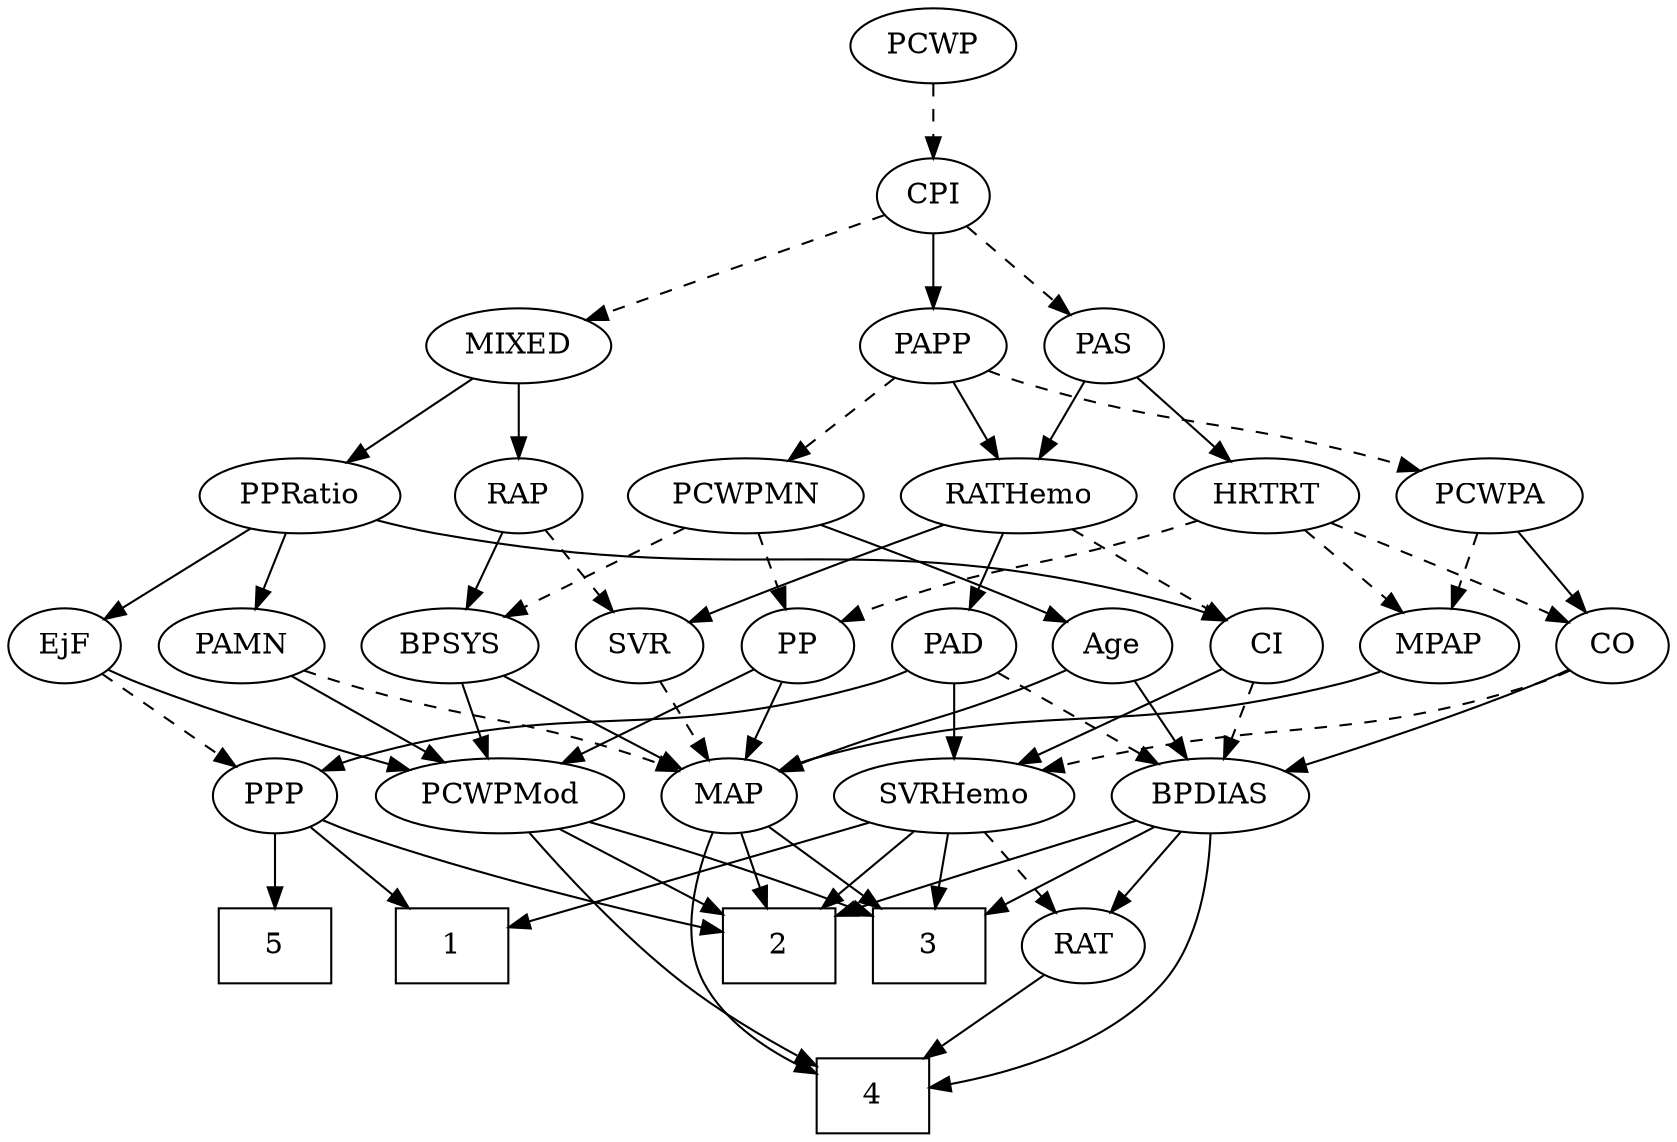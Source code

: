 strict digraph {
	graph [bb="0,0,763.54,540"];
	node [label="\N"];
	1	[height=0.5,
		pos="123.6,90",
		shape=box,
		width=0.75];
	2	[height=0.5,
		pos="267.6,90",
		shape=box,
		width=0.75];
	3	[height=0.5,
		pos="377.6,90",
		shape=box,
		width=0.75];
	4	[height=0.5,
		pos="377.6,18",
		shape=box,
		width=0.75];
	5	[height=0.5,
		pos="51.597,90",
		shape=box,
		width=0.75];
	Age	[height=0.5,
		pos="318.6,234",
		width=0.75];
	BPDIAS	[height=0.5,
		pos="267.6,162",
		width=1.1735];
	Age -> BPDIAS	[pos="e,279.59,179.47 307.28,217.46 300.92,208.74 292.85,197.65 285.64,187.76",
		style=solid];
	MAP	[height=0.5,
		pos="480.6,162",
		width=0.84854];
	Age -> MAP	[pos="e,456.49,173.27 339.85,222.77 344.68,220.5 349.8,218.14 354.6,216 392.45,199.15 402.42,196.1 440.6,180 442.77,179.08 445,178.14 \
447.26,177.19",
		style=solid];
	EjF	[height=0.5,
		pos="174.6,234",
		width=0.75];
	PCWPMod	[height=0.5,
		pos="379.6,162",
		width=1.4443];
	EjF -> PCWPMod	[pos="e,341.19,174.37 195.71,222.44 200.54,220.19 205.7,217.91 210.6,216 232.74,207.35 289.77,189.82 331.48,177.29",
		style=solid];
	PPP	[height=0.5,
		pos="62.597,162",
		width=0.75];
	EjF -> PPP	[pos="e,81.69,174.93 155.6,221.13 137.66,209.91 110.55,192.97 90.218,180.26",
		style=dashed];
	RAP	[height=0.5,
		pos="651.6,306",
		width=0.77632];
	BPSYS	[height=0.5,
		pos="651.6,234",
		width=1.0471];
	RAP -> BPSYS	[pos="e,651.6,252.1 651.6,287.7 651.6,279.98 651.6,270.71 651.6,262.11",
		style=solid];
	SVR	[height=0.5,
		pos="735.6,234",
		width=0.77632];
	RAP -> SVR	[pos="e,719.04,248.8 668.19,291.17 680.5,280.91 697.48,266.77 711.31,255.24",
		style=dashed];
	MIXED	[height=0.5,
		pos="484.6,378",
		width=1.1193];
	MIXED -> RAP	[pos="e,628.77,316.57 512.93,365.13 542.4,352.77 588.47,333.46 619.33,320.52",
		style=solid];
	PPRatio	[height=0.5,
		pos="209.6,306",
		width=1.1013];
	MIXED -> PPRatio	[pos="e,239.09,318.18 454.48,365.84 448.28,363.74 441.76,361.69 435.6,360 357.74,338.72 335.39,345.53 257.6,324 254.67,323.19 251.66,322.29 \
248.64,321.34",
		style=solid];
	MPAP	[height=0.5,
		pos="560.6,234",
		width=0.97491];
	MPAP -> MAP	[pos="e,496.99,177.35 543.63,218.15 532.34,208.28 517.34,195.15 504.81,184.19",
		style=solid];
	BPSYS -> PCWPMod	[pos="e,418.23,174.12 622.96,221.97 616.94,219.84 610.6,217.74 604.6,216 532.91,195.26 513.01,198.02 440.6,180 436.52,178.98 432.29,177.89 \
428.06,176.77",
		style=solid];
	BPSYS -> MAP	[pos="e,505.11,173.04 623.74,221.6 593.9,209.38 546.51,189.98 514.51,176.88",
		style=solid];
	PAD	[height=0.5,
		pos="28.597,234",
		width=0.79437];
	SVRHemo	[height=0.5,
		pos="157.6,162",
		width=1.3902];
	PAD -> SVRHemo	[pos="e,131.23,177.31 49.611,221.6 69.275,210.93 99.034,194.78 122.34,182.13",
		style=solid];
	PAD -> BPDIAS	[pos="e,235.9,174.04 50.827,222.23 55.936,219.99 61.398,217.77 66.597,216 131.5,193.91 150.68,198.86 216.6,180 219.74,179.1 222.97,178.13 \
226.22,177.12",
		style=dashed];
	PAD -> PPP	[pos="e,54.598,179.47 36.655,216.41 40.678,208.13 45.634,197.92 50.133,188.66",
		style=solid];
	CO	[height=0.5,
		pos="246.6,234",
		width=0.75];
	CO -> SVRHemo	[pos="e,177.37,178.55 229.86,219.83 217.4,210.03 200.1,196.43 185.56,184.99",
		style=dashed];
	CO -> BPDIAS	[pos="e,262.41,180.28 251.68,216.05 254.02,208.26 256.85,198.82 259.47,190.08",
		style=solid];
	PAS	[height=0.5,
		pos="306.6,378",
		width=0.75];
	RATHemo	[height=0.5,
		pos="102.6,306",
		width=1.3721];
	PAS -> RATHemo	[pos="e,137.27,318.9 283.2,368.97 250.06,357.6 188.84,336.59 146.95,322.22",
		style=solid];
	HRTRT	[height=0.5,
		pos="306.6,306",
		width=1.1013];
	PAS -> HRTRT	[pos="e,306.6,324.1 306.6,359.7 306.6,351.98 306.6,342.71 306.6,334.11",
		style=solid];
	PAMN	[height=0.5,
		pos="399.6,234",
		width=1.011];
	PAMN -> PCWPMod	[pos="e,384.53,180.28 394.76,216.05 392.53,208.26 389.83,198.82 387.33,190.08",
		style=solid];
	PAMN -> MAP	[pos="e,464.16,177.21 417.17,217.81 428.62,207.92 443.72,194.87 456.31,183.99",
		style=dashed];
	RATHemo -> PAD	[pos="e,44.155,249.72 85.434,288.76 75.402,279.27 62.608,267.17 51.699,256.85",
		style=solid];
	RATHemo -> SVR	[pos="e,714.56,246.26 137.89,293.33 145.32,291.25 153.16,289.32 160.6,288 396.54,246.05 466.33,311 698.6,252 700.77,251.45 702.97,250.77 \
705.16,250.01",
		style=solid];
	CI	[height=0.5,
		pos="102.6,234",
		width=0.75];
	RATHemo -> CI	[pos="e,102.6,252.1 102.6,287.7 102.6,279.98 102.6,270.71 102.6,262.11",
		style=dashed];
	CPI	[height=0.5,
		pos="394.6,450",
		width=0.75];
	CPI -> MIXED	[pos="e,465.25,394.05 411.53,435.83 424.41,425.81 442.42,411.81 457.33,400.21",
		style=dashed];
	CPI -> PAS	[pos="e,323.21,392.22 377.63,435.5 364.52,425.08 346.18,410.49 331.42,398.75",
		style=dashed];
	PAPP	[height=0.5,
		pos="394.6,378",
		width=0.88464];
	CPI -> PAPP	[pos="e,394.6,396.1 394.6,431.7 394.6,423.98 394.6,414.71 394.6,406.11",
		style=solid];
	RAT	[height=0.5,
		pos="195.6,90",
		width=0.75827];
	RAT -> 4	[pos="e,350.4,28.026 216.77,78.601 221.61,76.339 226.75,74.02 231.6,72 268.27,56.722 311.1,41.473 340.84,31.282",
		style=solid];
	SVR -> MAP	[pos="e,509.32,168.15 713.97,222.22 708.99,219.98 703.67,217.76 698.6,216 637.29,194.69 563.43,178.66 519.33,170.07",
		style=dashed];
	PCWPMod -> 2	[pos="e,294.73,107.96 355.57,145.98 340.35,136.47 320.4,124 303.35,113.34",
		style=solid];
	PCWPMod -> 3	[pos="e,378.09,108.1 379.1,143.7 378.88,135.98 378.62,126.71 378.37,118.11",
		style=solid];
	PCWPMod -> 4	[pos="e,393.21,36.226 393.64,144.57 401.16,134.68 409.66,121.43 413.6,108 418.1,92.646 418.3,87.293 413.6,72 410.59,62.215 405.09,52.616 \
399.28,44.334",
		style=solid];
	PCWPA	[height=0.5,
		pos="405.6,306",
		width=1.1555];
	PCWPA -> MPAP	[pos="e,535.18,246.48 433.31,292.49 459.17,280.81 497.86,263.33 525.79,250.72",
		style=dashed];
	PCWPA -> CO	[pos="e,267.86,245.19 376.65,292.86 351.64,282.29 314.6,266.45 282.6,252 280.8,251.19 278.96,250.35 277.1,249.49",
		style=solid];
	PCWPMN	[height=0.5,
		pos="515.6,306",
		width=1.3902];
	PCWPMN -> Age	[pos="e,339.73,245.51 478.04,294.07 445.11,284.15 396.14,268.57 354.6,252 352.77,251.27 350.9,250.49 349.02,249.69",
		style=solid];
	PCWPMN -> BPSYS	[pos="e,626.86,247.73 543.12,290.83 564.68,279.74 594.77,264.25 617.79,252.4",
		style=dashed];
	PP	[height=0.5,
		pos="480.6,234",
		width=0.75];
	PCWPMN -> PP	[pos="e,488.75,251.31 507.12,288.05 502.98,279.77 497.91,269.62 493.31,260.42",
		style=dashed];
	SVRHemo -> 1	[pos="e,131.99,108.28 149.37,144.05 145.5,136.09 140.8,126.41 136.47,117.51",
		style=solid];
	SVRHemo -> 2	[pos="e,240.55,108.21 181.2,145.98 195.9,136.63 215.1,124.41 231.67,113.87",
		style=solid];
	SVRHemo -> 3	[pos="e,350.59,99.593 193.93,149.44 234.63,136.49 300.23,115.62 341.03,102.63",
		style=solid];
	SVRHemo -> RAT	[pos="e,186.75,107.31 166.8,144.05 171.34,135.68 176.92,125.4 181.95,116.13",
		style=dashed];
	BPDIAS -> 2	[pos="e,267.6,108.1 267.6,143.7 267.6,135.98 267.6,126.71 267.6,118.11",
		style=solid];
	BPDIAS -> 3	[pos="e,350.83,108.03 290.12,146.67 305.11,137.13 325.11,124.4 342.2,113.52",
		style=solid];
	BPDIAS -> 4	[pos="e,364.1,36.425 280.22,144.71 299.22,120.18 335.35,73.534 357.86,44.478",
		style=solid];
	BPDIAS -> RAT	[pos="e,210.4,105.39 251.26,145.12 241.38,135.51 228.64,123.13 217.85,112.63",
		style=solid];
	MAP -> 2	[pos="e,294.86,98.397 457.07,150.52 451.7,148.26 445.99,145.96 440.6,144 394.4,127.16 340.01,111.09 304.72,101.16",
		style=solid];
	MAP -> 3	[pos="e,402.73,108.08 461.22,147.83 447.13,138.26 427.69,125.05 411.1,113.77",
		style=solid];
	MAP -> 4	[pos="e,396.62,36.104 472.74,144.47 463.59,125.99 447.44,95.568 429.6,72 422.01,61.985 412.67,51.915 404,43.282",
		style=solid];
	PP -> PCWPMod	[pos="e,401.73,178.34 462.54,220.49 448.05,210.44 427.37,196.11 410.28,184.27",
		style=solid];
	PP -> MAP	[pos="e,480.6,180.1 480.6,215.7 480.6,207.98 480.6,198.71 480.6,190.11",
		style=solid];
	PPP -> 1	[pos="e,108.75,108.04 75.534,146.15 83.206,137.35 93.126,125.97 101.96,115.83",
		style=solid];
	PPP -> 2	[pos="e,240.29,104.5 83.652,150.3 88.492,148.05 93.668,145.81 98.597,144 153.15,123.92 172.19,128.59 230.57,108.03",
		style=solid];
	PPP -> 5	[pos="e,54.312,108.28 59.935,144.05 58.723,136.35 57.259,127.03 55.898,118.36",
		style=solid];
	PPRatio -> EjF	[pos="e,182.75,251.31 201.12,288.05 196.98,279.77 191.91,269.62 187.31,260.42",
		style=solid];
	PPRatio -> PAMN	[pos="e,371.53,245.66 239.62,294.13 268.97,283.48 314.9,266.75 354.6,252 356.99,251.11 359.46,250.19 361.95,249.26",
		style=solid];
	PPRatio -> CI	[pos="e,121.36,247.27 187.94,290.83 171.15,279.85 147.78,264.56 129.73,252.75",
		style=solid];
	PCWP	[height=0.5,
		pos="394.6,522",
		width=0.97491];
	PCWP -> CPI	[pos="e,394.6,468.1 394.6,503.7 394.6,495.98 394.6,486.71 394.6,478.11",
		style=dashed];
	CI -> SVRHemo	[pos="e,144.53,179.63 114.53,217.81 121.44,209.02 130.31,197.73 138.2,187.69",
		style=solid];
	CI -> BPDIAS	[pos="e,237.7,174.78 123.83,222.75 128.67,220.48 133.79,218.12 138.6,216 168.45,202.83 202.63,188.83 228.3,178.54",
		style=dashed];
	PAPP -> RATHemo	[pos="e,138.97,318.2 368.33,367.73 360.15,365.03 351.05,362.21 342.6,360 262.82,339.15 240.69,343.62 160.6,324 156.75,323.06 152.78,322.02 \
148.8,320.95",
		style=solid];
	PAPP -> PCWPA	[pos="e,402.88,324.28 397.26,360.05 398.47,352.35 399.94,343.03 401.3,334.36",
		style=dashed];
	PAPP -> PCWPMN	[pos="e,490.39,321.59 416.23,364.49 434.35,354 460.53,338.85 481.48,326.74",
		style=dashed];
	HRTRT -> MPAP	[pos="e,533.83,246.08 336.12,293.91 342.19,291.81 348.56,289.73 354.6,288 425.49,267.65 446,273.35 516.6,252 519.15,251.23 521.77,250.37 \
524.4,249.48",
		style=dashed];
	HRTRT -> CO	[pos="e,259.62,250.19 292.68,288.76 284.81,279.59 274.85,267.96 266.2,257.88",
		style=dashed];
	HRTRT -> PP	[pos="e,459.4,245.33 336.74,294.16 364.87,283.87 407.9,267.69 444.6,252 446.41,251.23 448.26,250.41 450.13,249.58",
		style=dashed];
}
